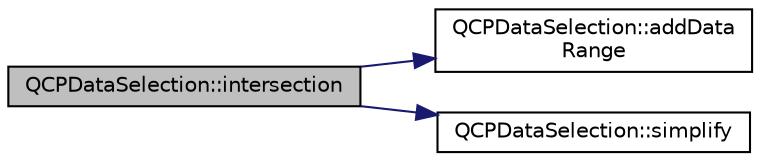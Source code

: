 digraph "QCPDataSelection::intersection"
{
  edge [fontname="Helvetica",fontsize="10",labelfontname="Helvetica",labelfontsize="10"];
  node [fontname="Helvetica",fontsize="10",shape=record];
  rankdir="LR";
  Node62 [label="QCPDataSelection::intersection",height=0.2,width=0.4,color="black", fillcolor="grey75", style="filled", fontcolor="black"];
  Node62 -> Node63 [color="midnightblue",fontsize="10",style="solid",fontname="Helvetica"];
  Node63 [label="QCPDataSelection::addData\lRange",height=0.2,width=0.4,color="black", fillcolor="white", style="filled",URL="$class_q_c_p_data_selection.html#a46740c5aa7b80ae9b2abf6985d61b74f"];
  Node62 -> Node64 [color="midnightblue",fontsize="10",style="solid",fontname="Helvetica"];
  Node64 [label="QCPDataSelection::simplify",height=0.2,width=0.4,color="black", fillcolor="white", style="filled",URL="$class_q_c_p_data_selection.html#a4a2fbad1a6e4d1dd26fdfdf88956f2a4"];
}
